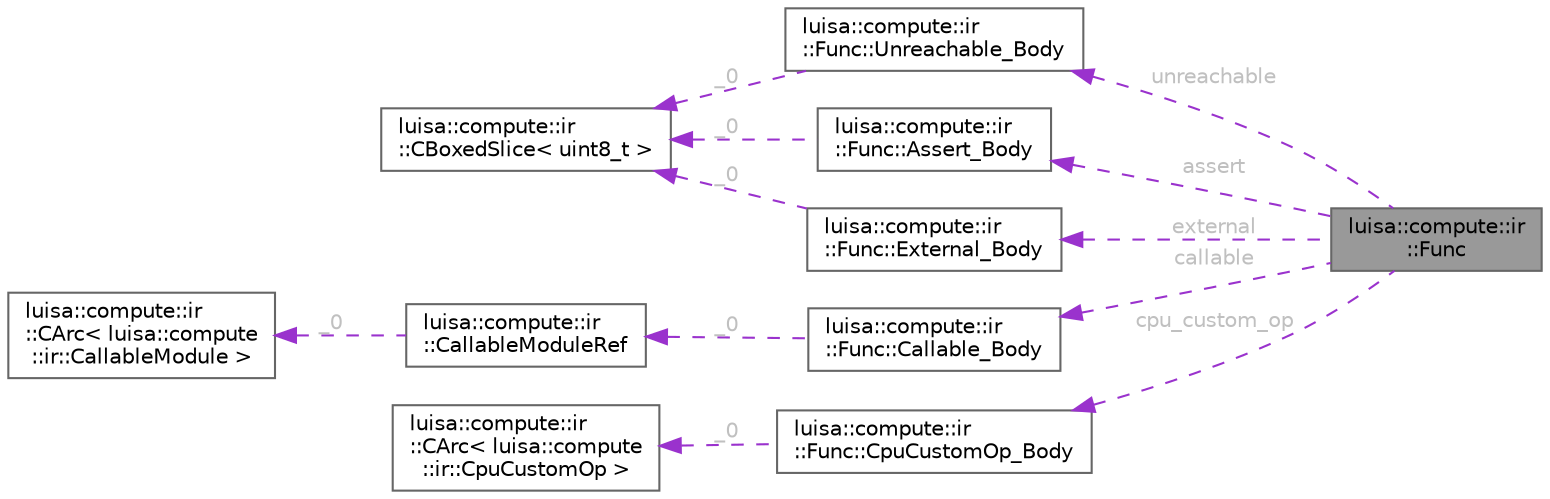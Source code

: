 digraph "luisa::compute::ir::Func"
{
 // LATEX_PDF_SIZE
  bgcolor="transparent";
  edge [fontname=Helvetica,fontsize=10,labelfontname=Helvetica,labelfontsize=10];
  node [fontname=Helvetica,fontsize=10,shape=box,height=0.2,width=0.4];
  rankdir="LR";
  Node1 [id="Node000001",label="luisa::compute::ir\l::Func",height=0.2,width=0.4,color="gray40", fillcolor="grey60", style="filled", fontcolor="black",tooltip=" "];
  Node2 -> Node1 [id="edge12_Node000001_Node000002",dir="back",color="darkorchid3",style="dashed",tooltip=" ",label=" unreachable",fontcolor="grey" ];
  Node2 [id="Node000002",label="luisa::compute::ir\l::Func::Unreachable_Body",height=0.2,width=0.4,color="gray40", fillcolor="white", style="filled",URL="$structluisa_1_1compute_1_1ir_1_1_func_1_1_unreachable___body.html",tooltip=" "];
  Node3 -> Node2 [id="edge13_Node000002_Node000003",dir="back",color="darkorchid3",style="dashed",tooltip=" ",label=" _0",fontcolor="grey" ];
  Node3 [id="Node000003",label="luisa::compute::ir\l::CBoxedSlice\< uint8_t \>",height=0.2,width=0.4,color="gray40", fillcolor="white", style="filled",URL="$structluisa_1_1compute_1_1ir_1_1_c_boxed_slice.html",tooltip=" "];
  Node4 -> Node1 [id="edge14_Node000001_Node000004",dir="back",color="darkorchid3",style="dashed",tooltip=" ",label=" assert",fontcolor="grey" ];
  Node4 [id="Node000004",label="luisa::compute::ir\l::Func::Assert_Body",height=0.2,width=0.4,color="gray40", fillcolor="white", style="filled",URL="$structluisa_1_1compute_1_1ir_1_1_func_1_1_assert___body.html",tooltip=" "];
  Node3 -> Node4 [id="edge15_Node000004_Node000003",dir="back",color="darkorchid3",style="dashed",tooltip=" ",label=" _0",fontcolor="grey" ];
  Node5 -> Node1 [id="edge16_Node000001_Node000005",dir="back",color="darkorchid3",style="dashed",tooltip=" ",label=" callable",fontcolor="grey" ];
  Node5 [id="Node000005",label="luisa::compute::ir\l::Func::Callable_Body",height=0.2,width=0.4,color="gray40", fillcolor="white", style="filled",URL="$structluisa_1_1compute_1_1ir_1_1_func_1_1_callable___body.html",tooltip=" "];
  Node6 -> Node5 [id="edge17_Node000005_Node000006",dir="back",color="darkorchid3",style="dashed",tooltip=" ",label=" _0",fontcolor="grey" ];
  Node6 [id="Node000006",label="luisa::compute::ir\l::CallableModuleRef",height=0.2,width=0.4,color="gray40", fillcolor="white", style="filled",URL="$structluisa_1_1compute_1_1ir_1_1_callable_module_ref.html",tooltip=" "];
  Node7 -> Node6 [id="edge18_Node000006_Node000007",dir="back",color="darkorchid3",style="dashed",tooltip=" ",label=" _0",fontcolor="grey" ];
  Node7 [id="Node000007",label="luisa::compute::ir\l::CArc\< luisa::compute\l::ir::CallableModule \>",height=0.2,width=0.4,color="gray40", fillcolor="white", style="filled",URL="$structluisa_1_1compute_1_1ir_1_1_c_arc.html",tooltip=" "];
  Node8 -> Node1 [id="edge19_Node000001_Node000008",dir="back",color="darkorchid3",style="dashed",tooltip=" ",label=" cpu_custom_op",fontcolor="grey" ];
  Node8 [id="Node000008",label="luisa::compute::ir\l::Func::CpuCustomOp_Body",height=0.2,width=0.4,color="gray40", fillcolor="white", style="filled",URL="$structluisa_1_1compute_1_1ir_1_1_func_1_1_cpu_custom_op___body.html",tooltip=" "];
  Node9 -> Node8 [id="edge20_Node000008_Node000009",dir="back",color="darkorchid3",style="dashed",tooltip=" ",label=" _0",fontcolor="grey" ];
  Node9 [id="Node000009",label="luisa::compute::ir\l::CArc\< luisa::compute\l::ir::CpuCustomOp \>",height=0.2,width=0.4,color="gray40", fillcolor="white", style="filled",URL="$structluisa_1_1compute_1_1ir_1_1_c_arc.html",tooltip=" "];
  Node10 -> Node1 [id="edge21_Node000001_Node000010",dir="back",color="darkorchid3",style="dashed",tooltip=" ",label=" external",fontcolor="grey" ];
  Node10 [id="Node000010",label="luisa::compute::ir\l::Func::External_Body",height=0.2,width=0.4,color="gray40", fillcolor="white", style="filled",URL="$structluisa_1_1compute_1_1ir_1_1_func_1_1_external___body.html",tooltip=" "];
  Node3 -> Node10 [id="edge22_Node000010_Node000003",dir="back",color="darkorchid3",style="dashed",tooltip=" ",label=" _0",fontcolor="grey" ];
}
